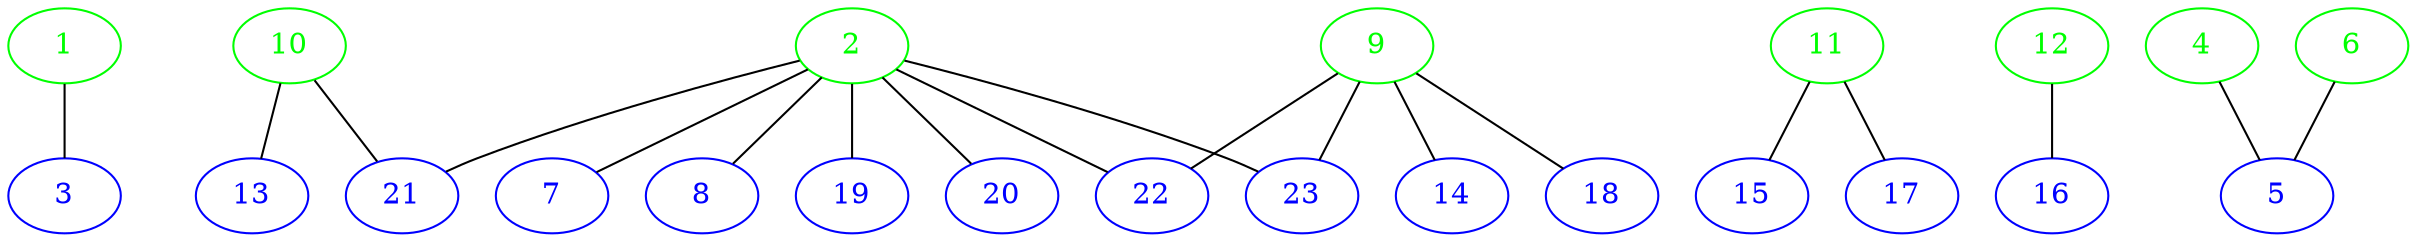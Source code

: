 // use "neato -Tsvg -o graph.svg graph.dot"

graph G {
    // graph [fontname = "Handlee"];
    // node [fontname = "Handlee"];
    // edge [fontname = "Handlee"];

    1 [color="green" fontcolor="green"]
    10 [color="green" fontcolor="green"]
    11 [color="green" fontcolor="green"]
    12 [color="green" fontcolor="green"]
    2 [color="green" fontcolor="green"]
    4 [color="green" fontcolor="green"]
    6 [color="green" fontcolor="green"]
    9 [color="green" fontcolor="green"]

    13 [color="blue" fontcolor="blue"]
    14 [color="blue" fontcolor="blue"]
    15 [color="blue" fontcolor="blue"]
    16 [color="blue" fontcolor="blue"]
    17 [color="blue" fontcolor="blue"]
    18 [color="blue" fontcolor="blue"]
    19 [color="blue" fontcolor="blue"]
    20 [color="blue" fontcolor="blue"]
    21 [color="blue" fontcolor="blue"]
    22 [color="blue" fontcolor="blue"]
    23 [color="blue" fontcolor="blue"]
    3 [color="blue" fontcolor="blue"]
    5 [color="blue" fontcolor="blue"]
    7 [color="blue" fontcolor="blue"]
    8 [color="blue" fontcolor="blue"]

    1 -- 3
    10 -- 13
    10 -- 21
    11 -- 15
    11 -- 17
    12 -- 16
    2 -- 19
    2 -- 20
    2 -- 21
    2 -- 22
    2 -- 23
    2 -- 7
    2 -- 8
    4 -- 5
    6 -- 5
    9 -- 14
    9 -- 18
    9 -- 22
    9 -- 23
}